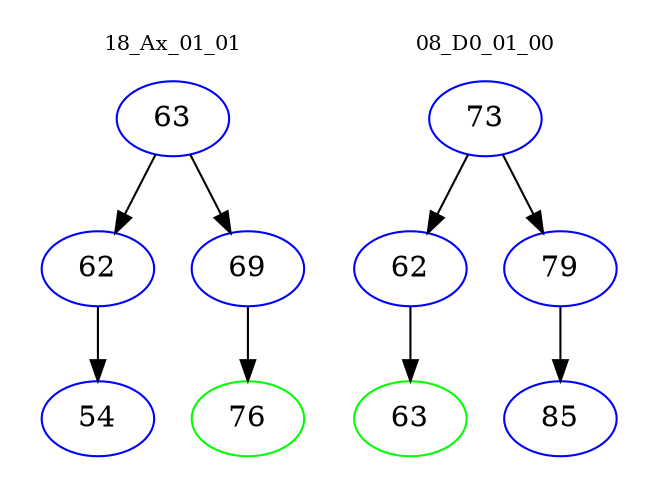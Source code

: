 digraph{
subgraph cluster_0 {
color = white
label = "18_Ax_01_01";
fontsize=10;
T0_63 [label="63", color="blue"]
T0_63 -> T0_62 [color="black"]
T0_62 [label="62", color="blue"]
T0_62 -> T0_54 [color="black"]
T0_54 [label="54", color="blue"]
T0_63 -> T0_69 [color="black"]
T0_69 [label="69", color="blue"]
T0_69 -> T0_76 [color="black"]
T0_76 [label="76", color="green"]
}
subgraph cluster_1 {
color = white
label = "08_D0_01_00";
fontsize=10;
T1_73 [label="73", color="blue"]
T1_73 -> T1_62 [color="black"]
T1_62 [label="62", color="blue"]
T1_62 -> T1_63 [color="black"]
T1_63 [label="63", color="green"]
T1_73 -> T1_79 [color="black"]
T1_79 [label="79", color="blue"]
T1_79 -> T1_85 [color="black"]
T1_85 [label="85", color="blue"]
}
}
